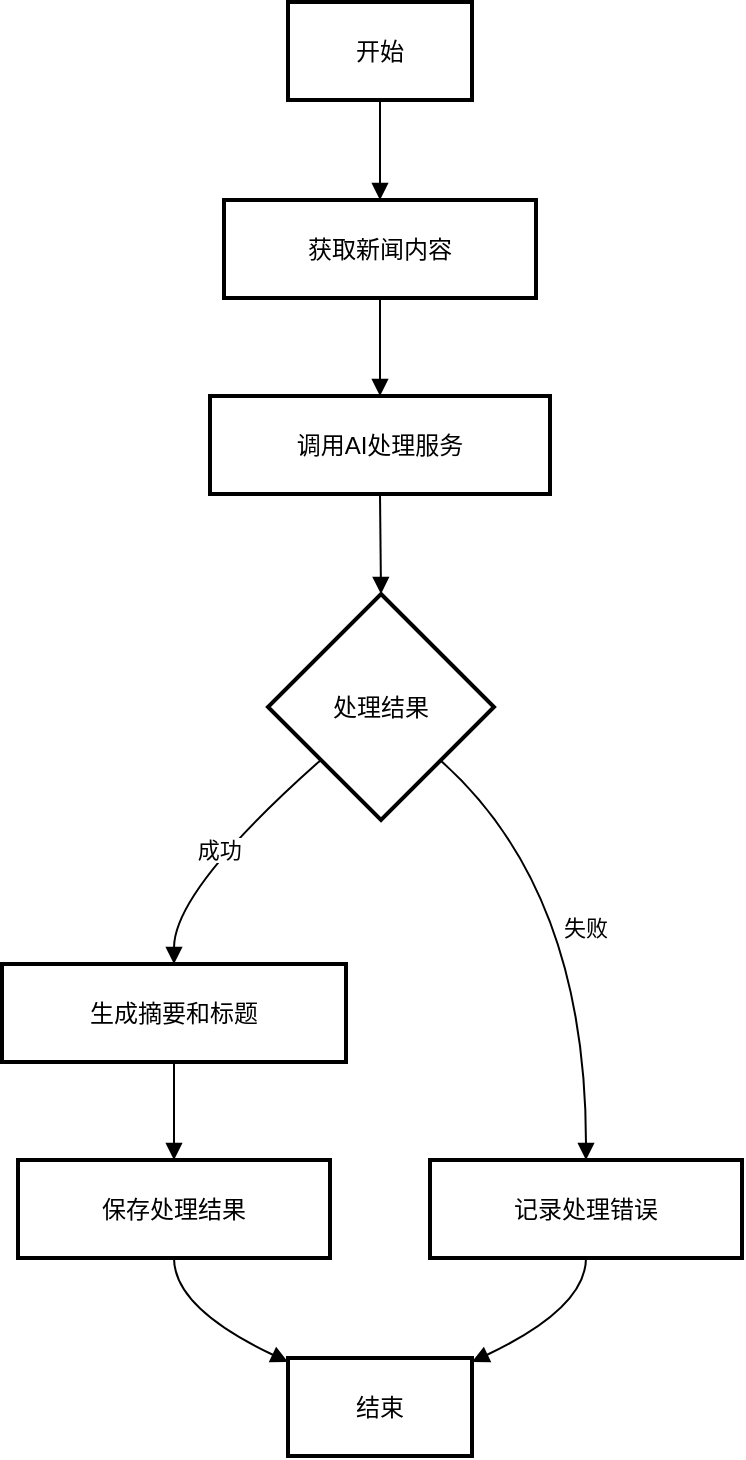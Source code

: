 <mxfile version="24.8.0">
  <diagram name="第 1 页" id="ZR1rxGoBXwm8Efvj97rI">
    <mxGraphModel dx="1084" dy="919" grid="1" gridSize="10" guides="1" tooltips="1" connect="1" arrows="1" fold="1" page="1" pageScale="1" pageWidth="827" pageHeight="1169" math="0" shadow="0">
      <root>
        <mxCell id="0" />
        <mxCell id="1" parent="0" />
        <mxCell id="7IYMLW_8pHPRVfJBY5J8-1" value="开始" style="whiteSpace=wrap;strokeWidth=2;" vertex="1" parent="1">
          <mxGeometry x="163" y="20" width="92" height="49" as="geometry" />
        </mxCell>
        <mxCell id="7IYMLW_8pHPRVfJBY5J8-2" value="获取新闻内容" style="whiteSpace=wrap;strokeWidth=2;" vertex="1" parent="1">
          <mxGeometry x="131" y="119" width="156" height="49" as="geometry" />
        </mxCell>
        <mxCell id="7IYMLW_8pHPRVfJBY5J8-3" value="调用AI处理服务" style="whiteSpace=wrap;strokeWidth=2;" vertex="1" parent="1">
          <mxGeometry x="124" y="217" width="170" height="49" as="geometry" />
        </mxCell>
        <mxCell id="7IYMLW_8pHPRVfJBY5J8-4" value="处理结果" style="rhombus;strokeWidth=2;whiteSpace=wrap;" vertex="1" parent="1">
          <mxGeometry x="153" y="316" width="113" height="113" as="geometry" />
        </mxCell>
        <mxCell id="7IYMLW_8pHPRVfJBY5J8-5" value="生成摘要和标题" style="whiteSpace=wrap;strokeWidth=2;" vertex="1" parent="1">
          <mxGeometry x="20" y="501" width="172" height="49" as="geometry" />
        </mxCell>
        <mxCell id="7IYMLW_8pHPRVfJBY5J8-6" value="记录处理错误" style="whiteSpace=wrap;strokeWidth=2;" vertex="1" parent="1">
          <mxGeometry x="234" y="599" width="156" height="49" as="geometry" />
        </mxCell>
        <mxCell id="7IYMLW_8pHPRVfJBY5J8-7" value="保存处理结果" style="whiteSpace=wrap;strokeWidth=2;" vertex="1" parent="1">
          <mxGeometry x="28" y="599" width="156" height="49" as="geometry" />
        </mxCell>
        <mxCell id="7IYMLW_8pHPRVfJBY5J8-8" value="结束" style="whiteSpace=wrap;strokeWidth=2;" vertex="1" parent="1">
          <mxGeometry x="163" y="698" width="92" height="49" as="geometry" />
        </mxCell>
        <mxCell id="7IYMLW_8pHPRVfJBY5J8-9" value="" style="curved=1;startArrow=none;endArrow=block;exitX=0.5;exitY=0.99;entryX=0.5;entryY=-0.01;rounded=0;" edge="1" parent="1" source="7IYMLW_8pHPRVfJBY5J8-1" target="7IYMLW_8pHPRVfJBY5J8-2">
          <mxGeometry relative="1" as="geometry">
            <Array as="points" />
          </mxGeometry>
        </mxCell>
        <mxCell id="7IYMLW_8pHPRVfJBY5J8-10" value="" style="curved=1;startArrow=none;endArrow=block;exitX=0.5;exitY=0.98;entryX=0.5;entryY=0;rounded=0;" edge="1" parent="1" source="7IYMLW_8pHPRVfJBY5J8-2" target="7IYMLW_8pHPRVfJBY5J8-3">
          <mxGeometry relative="1" as="geometry">
            <Array as="points" />
          </mxGeometry>
        </mxCell>
        <mxCell id="7IYMLW_8pHPRVfJBY5J8-11" value="" style="curved=1;startArrow=none;endArrow=block;exitX=0.5;exitY=0.99;entryX=0.5;entryY=0;rounded=0;" edge="1" parent="1" source="7IYMLW_8pHPRVfJBY5J8-3" target="7IYMLW_8pHPRVfJBY5J8-4">
          <mxGeometry relative="1" as="geometry">
            <Array as="points" />
          </mxGeometry>
        </mxCell>
        <mxCell id="7IYMLW_8pHPRVfJBY5J8-12" value="成功" style="curved=1;startArrow=none;endArrow=block;exitX=0;exitY=0.94;entryX=0.5;entryY=-0.01;rounded=0;" edge="1" parent="1" source="7IYMLW_8pHPRVfJBY5J8-4" target="7IYMLW_8pHPRVfJBY5J8-5">
          <mxGeometry relative="1" as="geometry">
            <Array as="points">
              <mxPoint x="106" y="464" />
            </Array>
          </mxGeometry>
        </mxCell>
        <mxCell id="7IYMLW_8pHPRVfJBY5J8-13" value="失败" style="curved=1;startArrow=none;endArrow=block;exitX=0.99;exitY=0.94;entryX=0.5;entryY=0;rounded=0;" edge="1" parent="1" source="7IYMLW_8pHPRVfJBY5J8-4" target="7IYMLW_8pHPRVfJBY5J8-6">
          <mxGeometry relative="1" as="geometry">
            <Array as="points">
              <mxPoint x="312" y="464" />
            </Array>
          </mxGeometry>
        </mxCell>
        <mxCell id="7IYMLW_8pHPRVfJBY5J8-14" value="" style="curved=1;startArrow=none;endArrow=block;exitX=0.5;exitY=0.98;entryX=0.5;entryY=0;rounded=0;" edge="1" parent="1" source="7IYMLW_8pHPRVfJBY5J8-5" target="7IYMLW_8pHPRVfJBY5J8-7">
          <mxGeometry relative="1" as="geometry">
            <Array as="points" />
          </mxGeometry>
        </mxCell>
        <mxCell id="7IYMLW_8pHPRVfJBY5J8-15" value="" style="curved=1;startArrow=none;endArrow=block;exitX=0.5;exitY=0.99;entryX=0;entryY=0.04;rounded=0;" edge="1" parent="1" source="7IYMLW_8pHPRVfJBY5J8-7" target="7IYMLW_8pHPRVfJBY5J8-8">
          <mxGeometry relative="1" as="geometry">
            <Array as="points">
              <mxPoint x="106" y="673" />
            </Array>
          </mxGeometry>
        </mxCell>
        <mxCell id="7IYMLW_8pHPRVfJBY5J8-16" value="" style="curved=1;startArrow=none;endArrow=block;exitX=0.5;exitY=0.99;entryX=1;entryY=0.04;rounded=0;" edge="1" parent="1" source="7IYMLW_8pHPRVfJBY5J8-6" target="7IYMLW_8pHPRVfJBY5J8-8">
          <mxGeometry relative="1" as="geometry">
            <Array as="points">
              <mxPoint x="312" y="673" />
            </Array>
          </mxGeometry>
        </mxCell>
      </root>
    </mxGraphModel>
  </diagram>
</mxfile>

